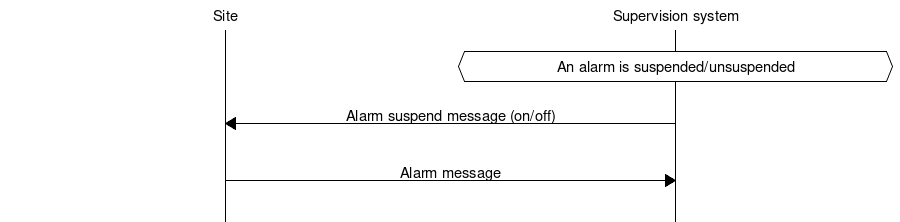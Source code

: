 # MSC for Alarm system from system

msc {
  hscale = "1.5", arcgradient = "0";

  site [label="Site"], system [label="Supervision system"];

  |||;
  system abox system [ label = "An alarm is suspended/unsuspended" ];
  |||;
  site<=system [ label = "Alarm suspend message (on/off)" ];
  |||;
  site=>system [ label = "Alarm message" ];
  |||;
}
